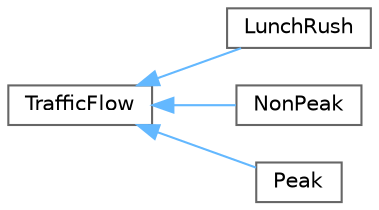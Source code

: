 digraph "Graphical Class Hierarchy"
{
 // LATEX_PDF_SIZE
  bgcolor="transparent";
  edge [fontname=Helvetica,fontsize=10,labelfontname=Helvetica,labelfontsize=10];
  node [fontname=Helvetica,fontsize=10,shape=box,height=0.2,width=0.4];
  rankdir="LR";
  Node0 [id="Node000000",label="TrafficFlow",height=0.2,width=0.4,color="grey40", fillcolor="white", style="filled",URL="$classTrafficFlow.html",tooltip="An abstract class that represents the traffic flow."];
  Node0 -> Node1 [id="edge35_Node000000_Node000001",dir="back",color="steelblue1",style="solid",tooltip=" "];
  Node1 [id="Node000001",label="LunchRush",height=0.2,width=0.4,color="grey40", fillcolor="white", style="filled",URL="$classLunchRush.html",tooltip="A class representing traffic flow during lunch hours."];
  Node0 -> Node2 [id="edge36_Node000000_Node000002",dir="back",color="steelblue1",style="solid",tooltip=" "];
  Node2 [id="Node000002",label="NonPeak",height=0.2,width=0.4,color="grey40", fillcolor="white", style="filled",URL="$classNonPeak.html",tooltip="A class to represent traffic flow during non-peak hours."];
  Node0 -> Node3 [id="edge37_Node000000_Node000003",dir="back",color="steelblue1",style="solid",tooltip=" "];
  Node3 [id="Node000003",label="Peak",height=0.2,width=0.4,color="grey40", fillcolor="white", style="filled",URL="$classPeak.html",tooltip="A class representing peak traffic flow."];
}
